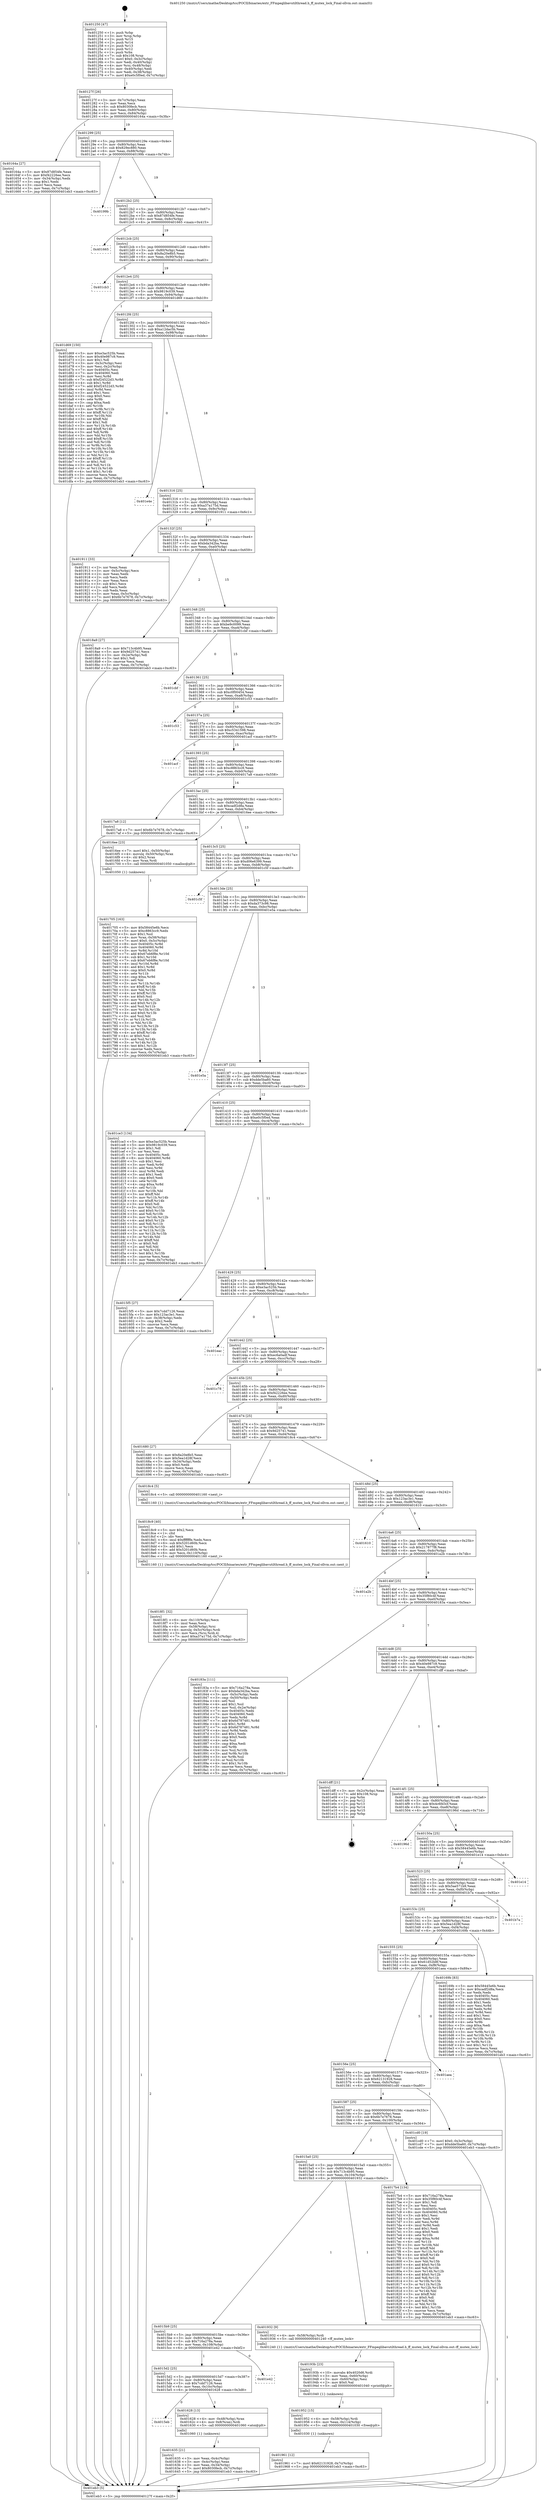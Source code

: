 digraph "0x401250" {
  label = "0x401250 (/mnt/c/Users/mathe/Desktop/tcc/POCII/binaries/extr_FFmpeglibavutilthread.h_ff_mutex_lock_Final-ollvm.out::main(0))"
  labelloc = "t"
  node[shape=record]

  Entry [label="",width=0.3,height=0.3,shape=circle,fillcolor=black,style=filled]
  "0x40127f" [label="{
     0x40127f [26]\l
     | [instrs]\l
     &nbsp;&nbsp;0x40127f \<+3\>: mov -0x7c(%rbp),%eax\l
     &nbsp;&nbsp;0x401282 \<+2\>: mov %eax,%ecx\l
     &nbsp;&nbsp;0x401284 \<+6\>: sub $0x8030fecb,%ecx\l
     &nbsp;&nbsp;0x40128a \<+3\>: mov %eax,-0x80(%rbp)\l
     &nbsp;&nbsp;0x40128d \<+6\>: mov %ecx,-0x84(%rbp)\l
     &nbsp;&nbsp;0x401293 \<+6\>: je 000000000040164a \<main+0x3fa\>\l
  }"]
  "0x40164a" [label="{
     0x40164a [27]\l
     | [instrs]\l
     &nbsp;&nbsp;0x40164a \<+5\>: mov $0x87d854fe,%eax\l
     &nbsp;&nbsp;0x40164f \<+5\>: mov $0xf42226ee,%ecx\l
     &nbsp;&nbsp;0x401654 \<+3\>: mov -0x34(%rbp),%edx\l
     &nbsp;&nbsp;0x401657 \<+3\>: cmp $0x1,%edx\l
     &nbsp;&nbsp;0x40165a \<+3\>: cmovl %ecx,%eax\l
     &nbsp;&nbsp;0x40165d \<+3\>: mov %eax,-0x7c(%rbp)\l
     &nbsp;&nbsp;0x401660 \<+5\>: jmp 0000000000401eb3 \<main+0xc63\>\l
  }"]
  "0x401299" [label="{
     0x401299 [25]\l
     | [instrs]\l
     &nbsp;&nbsp;0x401299 \<+5\>: jmp 000000000040129e \<main+0x4e\>\l
     &nbsp;&nbsp;0x40129e \<+3\>: mov -0x80(%rbp),%eax\l
     &nbsp;&nbsp;0x4012a1 \<+5\>: sub $0x829ec880,%eax\l
     &nbsp;&nbsp;0x4012a6 \<+6\>: mov %eax,-0x88(%rbp)\l
     &nbsp;&nbsp;0x4012ac \<+6\>: je 000000000040199b \<main+0x74b\>\l
  }"]
  Exit [label="",width=0.3,height=0.3,shape=circle,fillcolor=black,style=filled,peripheries=2]
  "0x40199b" [label="{
     0x40199b\l
  }", style=dashed]
  "0x4012b2" [label="{
     0x4012b2 [25]\l
     | [instrs]\l
     &nbsp;&nbsp;0x4012b2 \<+5\>: jmp 00000000004012b7 \<main+0x67\>\l
     &nbsp;&nbsp;0x4012b7 \<+3\>: mov -0x80(%rbp),%eax\l
     &nbsp;&nbsp;0x4012ba \<+5\>: sub $0x87d854fe,%eax\l
     &nbsp;&nbsp;0x4012bf \<+6\>: mov %eax,-0x8c(%rbp)\l
     &nbsp;&nbsp;0x4012c5 \<+6\>: je 0000000000401665 \<main+0x415\>\l
  }"]
  "0x401961" [label="{
     0x401961 [12]\l
     | [instrs]\l
     &nbsp;&nbsp;0x401961 \<+7\>: movl $0x62131928,-0x7c(%rbp)\l
     &nbsp;&nbsp;0x401968 \<+5\>: jmp 0000000000401eb3 \<main+0xc63\>\l
  }"]
  "0x401665" [label="{
     0x401665\l
  }", style=dashed]
  "0x4012cb" [label="{
     0x4012cb [25]\l
     | [instrs]\l
     &nbsp;&nbsp;0x4012cb \<+5\>: jmp 00000000004012d0 \<main+0x80\>\l
     &nbsp;&nbsp;0x4012d0 \<+3\>: mov -0x80(%rbp),%eax\l
     &nbsp;&nbsp;0x4012d3 \<+5\>: sub $0x8a20e8b5,%eax\l
     &nbsp;&nbsp;0x4012d8 \<+6\>: mov %eax,-0x90(%rbp)\l
     &nbsp;&nbsp;0x4012de \<+6\>: je 0000000000401cb3 \<main+0xa63\>\l
  }"]
  "0x401952" [label="{
     0x401952 [15]\l
     | [instrs]\l
     &nbsp;&nbsp;0x401952 \<+4\>: mov -0x58(%rbp),%rdi\l
     &nbsp;&nbsp;0x401956 \<+6\>: mov %eax,-0x114(%rbp)\l
     &nbsp;&nbsp;0x40195c \<+5\>: call 0000000000401030 \<free@plt\>\l
     | [calls]\l
     &nbsp;&nbsp;0x401030 \{1\} (unknown)\l
  }"]
  "0x401cb3" [label="{
     0x401cb3\l
  }", style=dashed]
  "0x4012e4" [label="{
     0x4012e4 [25]\l
     | [instrs]\l
     &nbsp;&nbsp;0x4012e4 \<+5\>: jmp 00000000004012e9 \<main+0x99\>\l
     &nbsp;&nbsp;0x4012e9 \<+3\>: mov -0x80(%rbp),%eax\l
     &nbsp;&nbsp;0x4012ec \<+5\>: sub $0x9819c039,%eax\l
     &nbsp;&nbsp;0x4012f1 \<+6\>: mov %eax,-0x94(%rbp)\l
     &nbsp;&nbsp;0x4012f7 \<+6\>: je 0000000000401d69 \<main+0xb19\>\l
  }"]
  "0x40193b" [label="{
     0x40193b [23]\l
     | [instrs]\l
     &nbsp;&nbsp;0x40193b \<+10\>: movabs $0x4020d6,%rdi\l
     &nbsp;&nbsp;0x401945 \<+3\>: mov %eax,-0x60(%rbp)\l
     &nbsp;&nbsp;0x401948 \<+3\>: mov -0x60(%rbp),%esi\l
     &nbsp;&nbsp;0x40194b \<+2\>: mov $0x0,%al\l
     &nbsp;&nbsp;0x40194d \<+5\>: call 0000000000401040 \<printf@plt\>\l
     | [calls]\l
     &nbsp;&nbsp;0x401040 \{1\} (unknown)\l
  }"]
  "0x401d69" [label="{
     0x401d69 [150]\l
     | [instrs]\l
     &nbsp;&nbsp;0x401d69 \<+5\>: mov $0xe3ac525b,%eax\l
     &nbsp;&nbsp;0x401d6e \<+5\>: mov $0x40e987c9,%ecx\l
     &nbsp;&nbsp;0x401d73 \<+2\>: mov $0x1,%dl\l
     &nbsp;&nbsp;0x401d75 \<+3\>: mov -0x3c(%rbp),%esi\l
     &nbsp;&nbsp;0x401d78 \<+3\>: mov %esi,-0x2c(%rbp)\l
     &nbsp;&nbsp;0x401d7b \<+7\>: mov 0x40405c,%esi\l
     &nbsp;&nbsp;0x401d82 \<+7\>: mov 0x404060,%edi\l
     &nbsp;&nbsp;0x401d89 \<+3\>: mov %esi,%r8d\l
     &nbsp;&nbsp;0x401d8c \<+7\>: sub $0xf24522d3,%r8d\l
     &nbsp;&nbsp;0x401d93 \<+4\>: sub $0x1,%r8d\l
     &nbsp;&nbsp;0x401d97 \<+7\>: add $0xf24522d3,%r8d\l
     &nbsp;&nbsp;0x401d9e \<+4\>: imul %r8d,%esi\l
     &nbsp;&nbsp;0x401da2 \<+3\>: and $0x1,%esi\l
     &nbsp;&nbsp;0x401da5 \<+3\>: cmp $0x0,%esi\l
     &nbsp;&nbsp;0x401da8 \<+4\>: sete %r9b\l
     &nbsp;&nbsp;0x401dac \<+3\>: cmp $0xa,%edi\l
     &nbsp;&nbsp;0x401daf \<+4\>: setl %r10b\l
     &nbsp;&nbsp;0x401db3 \<+3\>: mov %r9b,%r11b\l
     &nbsp;&nbsp;0x401db6 \<+4\>: xor $0xff,%r11b\l
     &nbsp;&nbsp;0x401dba \<+3\>: mov %r10b,%bl\l
     &nbsp;&nbsp;0x401dbd \<+3\>: xor $0xff,%bl\l
     &nbsp;&nbsp;0x401dc0 \<+3\>: xor $0x1,%dl\l
     &nbsp;&nbsp;0x401dc3 \<+3\>: mov %r11b,%r14b\l
     &nbsp;&nbsp;0x401dc6 \<+4\>: and $0xff,%r14b\l
     &nbsp;&nbsp;0x401dca \<+3\>: and %dl,%r9b\l
     &nbsp;&nbsp;0x401dcd \<+3\>: mov %bl,%r15b\l
     &nbsp;&nbsp;0x401dd0 \<+4\>: and $0xff,%r15b\l
     &nbsp;&nbsp;0x401dd4 \<+3\>: and %dl,%r10b\l
     &nbsp;&nbsp;0x401dd7 \<+3\>: or %r9b,%r14b\l
     &nbsp;&nbsp;0x401dda \<+3\>: or %r10b,%r15b\l
     &nbsp;&nbsp;0x401ddd \<+3\>: xor %r15b,%r14b\l
     &nbsp;&nbsp;0x401de0 \<+3\>: or %bl,%r11b\l
     &nbsp;&nbsp;0x401de3 \<+4\>: xor $0xff,%r11b\l
     &nbsp;&nbsp;0x401de7 \<+3\>: or $0x1,%dl\l
     &nbsp;&nbsp;0x401dea \<+3\>: and %dl,%r11b\l
     &nbsp;&nbsp;0x401ded \<+3\>: or %r11b,%r14b\l
     &nbsp;&nbsp;0x401df0 \<+4\>: test $0x1,%r14b\l
     &nbsp;&nbsp;0x401df4 \<+3\>: cmovne %ecx,%eax\l
     &nbsp;&nbsp;0x401df7 \<+3\>: mov %eax,-0x7c(%rbp)\l
     &nbsp;&nbsp;0x401dfa \<+5\>: jmp 0000000000401eb3 \<main+0xc63\>\l
  }"]
  "0x4012fd" [label="{
     0x4012fd [25]\l
     | [instrs]\l
     &nbsp;&nbsp;0x4012fd \<+5\>: jmp 0000000000401302 \<main+0xb2\>\l
     &nbsp;&nbsp;0x401302 \<+3\>: mov -0x80(%rbp),%eax\l
     &nbsp;&nbsp;0x401305 \<+5\>: sub $0xa12dac5b,%eax\l
     &nbsp;&nbsp;0x40130a \<+6\>: mov %eax,-0x98(%rbp)\l
     &nbsp;&nbsp;0x401310 \<+6\>: je 0000000000401e4e \<main+0xbfe\>\l
  }"]
  "0x4018f1" [label="{
     0x4018f1 [32]\l
     | [instrs]\l
     &nbsp;&nbsp;0x4018f1 \<+6\>: mov -0x110(%rbp),%ecx\l
     &nbsp;&nbsp;0x4018f7 \<+3\>: imul %eax,%ecx\l
     &nbsp;&nbsp;0x4018fa \<+4\>: mov -0x58(%rbp),%rsi\l
     &nbsp;&nbsp;0x4018fe \<+4\>: movslq -0x5c(%rbp),%rdi\l
     &nbsp;&nbsp;0x401902 \<+3\>: mov %ecx,(%rsi,%rdi,4)\l
     &nbsp;&nbsp;0x401905 \<+7\>: movl $0xa37a175d,-0x7c(%rbp)\l
     &nbsp;&nbsp;0x40190c \<+5\>: jmp 0000000000401eb3 \<main+0xc63\>\l
  }"]
  "0x401e4e" [label="{
     0x401e4e\l
  }", style=dashed]
  "0x401316" [label="{
     0x401316 [25]\l
     | [instrs]\l
     &nbsp;&nbsp;0x401316 \<+5\>: jmp 000000000040131b \<main+0xcb\>\l
     &nbsp;&nbsp;0x40131b \<+3\>: mov -0x80(%rbp),%eax\l
     &nbsp;&nbsp;0x40131e \<+5\>: sub $0xa37a175d,%eax\l
     &nbsp;&nbsp;0x401323 \<+6\>: mov %eax,-0x9c(%rbp)\l
     &nbsp;&nbsp;0x401329 \<+6\>: je 0000000000401911 \<main+0x6c1\>\l
  }"]
  "0x4018c9" [label="{
     0x4018c9 [40]\l
     | [instrs]\l
     &nbsp;&nbsp;0x4018c9 \<+5\>: mov $0x2,%ecx\l
     &nbsp;&nbsp;0x4018ce \<+1\>: cltd\l
     &nbsp;&nbsp;0x4018cf \<+2\>: idiv %ecx\l
     &nbsp;&nbsp;0x4018d1 \<+6\>: imul $0xfffffffe,%edx,%ecx\l
     &nbsp;&nbsp;0x4018d7 \<+6\>: sub $0x5201d60b,%ecx\l
     &nbsp;&nbsp;0x4018dd \<+3\>: add $0x1,%ecx\l
     &nbsp;&nbsp;0x4018e0 \<+6\>: add $0x5201d60b,%ecx\l
     &nbsp;&nbsp;0x4018e6 \<+6\>: mov %ecx,-0x110(%rbp)\l
     &nbsp;&nbsp;0x4018ec \<+5\>: call 0000000000401160 \<next_i\>\l
     | [calls]\l
     &nbsp;&nbsp;0x401160 \{1\} (/mnt/c/Users/mathe/Desktop/tcc/POCII/binaries/extr_FFmpeglibavutilthread.h_ff_mutex_lock_Final-ollvm.out::next_i)\l
  }"]
  "0x401911" [label="{
     0x401911 [33]\l
     | [instrs]\l
     &nbsp;&nbsp;0x401911 \<+2\>: xor %eax,%eax\l
     &nbsp;&nbsp;0x401913 \<+3\>: mov -0x5c(%rbp),%ecx\l
     &nbsp;&nbsp;0x401916 \<+2\>: mov %eax,%edx\l
     &nbsp;&nbsp;0x401918 \<+2\>: sub %ecx,%edx\l
     &nbsp;&nbsp;0x40191a \<+2\>: mov %eax,%ecx\l
     &nbsp;&nbsp;0x40191c \<+3\>: sub $0x1,%ecx\l
     &nbsp;&nbsp;0x40191f \<+2\>: add %ecx,%edx\l
     &nbsp;&nbsp;0x401921 \<+2\>: sub %edx,%eax\l
     &nbsp;&nbsp;0x401923 \<+3\>: mov %eax,-0x5c(%rbp)\l
     &nbsp;&nbsp;0x401926 \<+7\>: movl $0x6b7e7678,-0x7c(%rbp)\l
     &nbsp;&nbsp;0x40192d \<+5\>: jmp 0000000000401eb3 \<main+0xc63\>\l
  }"]
  "0x40132f" [label="{
     0x40132f [25]\l
     | [instrs]\l
     &nbsp;&nbsp;0x40132f \<+5\>: jmp 0000000000401334 \<main+0xe4\>\l
     &nbsp;&nbsp;0x401334 \<+3\>: mov -0x80(%rbp),%eax\l
     &nbsp;&nbsp;0x401337 \<+5\>: sub $0xbda342ba,%eax\l
     &nbsp;&nbsp;0x40133c \<+6\>: mov %eax,-0xa0(%rbp)\l
     &nbsp;&nbsp;0x401342 \<+6\>: je 00000000004018a9 \<main+0x659\>\l
  }"]
  "0x401705" [label="{
     0x401705 [163]\l
     | [instrs]\l
     &nbsp;&nbsp;0x401705 \<+5\>: mov $0x58445e6b,%ecx\l
     &nbsp;&nbsp;0x40170a \<+5\>: mov $0xc8863cc9,%edx\l
     &nbsp;&nbsp;0x40170f \<+3\>: mov $0x1,%sil\l
     &nbsp;&nbsp;0x401712 \<+4\>: mov %rax,-0x58(%rbp)\l
     &nbsp;&nbsp;0x401716 \<+7\>: movl $0x0,-0x5c(%rbp)\l
     &nbsp;&nbsp;0x40171d \<+8\>: mov 0x40405c,%r8d\l
     &nbsp;&nbsp;0x401725 \<+8\>: mov 0x404060,%r9d\l
     &nbsp;&nbsp;0x40172d \<+3\>: mov %r8d,%r10d\l
     &nbsp;&nbsp;0x401730 \<+7\>: add $0x67eb6f8e,%r10d\l
     &nbsp;&nbsp;0x401737 \<+4\>: sub $0x1,%r10d\l
     &nbsp;&nbsp;0x40173b \<+7\>: sub $0x67eb6f8e,%r10d\l
     &nbsp;&nbsp;0x401742 \<+4\>: imul %r10d,%r8d\l
     &nbsp;&nbsp;0x401746 \<+4\>: and $0x1,%r8d\l
     &nbsp;&nbsp;0x40174a \<+4\>: cmp $0x0,%r8d\l
     &nbsp;&nbsp;0x40174e \<+4\>: sete %r11b\l
     &nbsp;&nbsp;0x401752 \<+4\>: cmp $0xa,%r9d\l
     &nbsp;&nbsp;0x401756 \<+3\>: setl %bl\l
     &nbsp;&nbsp;0x401759 \<+3\>: mov %r11b,%r14b\l
     &nbsp;&nbsp;0x40175c \<+4\>: xor $0xff,%r14b\l
     &nbsp;&nbsp;0x401760 \<+3\>: mov %bl,%r15b\l
     &nbsp;&nbsp;0x401763 \<+4\>: xor $0xff,%r15b\l
     &nbsp;&nbsp;0x401767 \<+4\>: xor $0x0,%sil\l
     &nbsp;&nbsp;0x40176b \<+3\>: mov %r14b,%r12b\l
     &nbsp;&nbsp;0x40176e \<+4\>: and $0x0,%r12b\l
     &nbsp;&nbsp;0x401772 \<+3\>: and %sil,%r11b\l
     &nbsp;&nbsp;0x401775 \<+3\>: mov %r15b,%r13b\l
     &nbsp;&nbsp;0x401778 \<+4\>: and $0x0,%r13b\l
     &nbsp;&nbsp;0x40177c \<+3\>: and %sil,%bl\l
     &nbsp;&nbsp;0x40177f \<+3\>: or %r11b,%r12b\l
     &nbsp;&nbsp;0x401782 \<+3\>: or %bl,%r13b\l
     &nbsp;&nbsp;0x401785 \<+3\>: xor %r13b,%r12b\l
     &nbsp;&nbsp;0x401788 \<+3\>: or %r15b,%r14b\l
     &nbsp;&nbsp;0x40178b \<+4\>: xor $0xff,%r14b\l
     &nbsp;&nbsp;0x40178f \<+4\>: or $0x0,%sil\l
     &nbsp;&nbsp;0x401793 \<+3\>: and %sil,%r14b\l
     &nbsp;&nbsp;0x401796 \<+3\>: or %r14b,%r12b\l
     &nbsp;&nbsp;0x401799 \<+4\>: test $0x1,%r12b\l
     &nbsp;&nbsp;0x40179d \<+3\>: cmovne %edx,%ecx\l
     &nbsp;&nbsp;0x4017a0 \<+3\>: mov %ecx,-0x7c(%rbp)\l
     &nbsp;&nbsp;0x4017a3 \<+5\>: jmp 0000000000401eb3 \<main+0xc63\>\l
  }"]
  "0x4018a9" [label="{
     0x4018a9 [27]\l
     | [instrs]\l
     &nbsp;&nbsp;0x4018a9 \<+5\>: mov $0x713c4b95,%eax\l
     &nbsp;&nbsp;0x4018ae \<+5\>: mov $0x9d25741,%ecx\l
     &nbsp;&nbsp;0x4018b3 \<+3\>: mov -0x2e(%rbp),%dl\l
     &nbsp;&nbsp;0x4018b6 \<+3\>: test $0x1,%dl\l
     &nbsp;&nbsp;0x4018b9 \<+3\>: cmovne %ecx,%eax\l
     &nbsp;&nbsp;0x4018bc \<+3\>: mov %eax,-0x7c(%rbp)\l
     &nbsp;&nbsp;0x4018bf \<+5\>: jmp 0000000000401eb3 \<main+0xc63\>\l
  }"]
  "0x401348" [label="{
     0x401348 [25]\l
     | [instrs]\l
     &nbsp;&nbsp;0x401348 \<+5\>: jmp 000000000040134d \<main+0xfd\>\l
     &nbsp;&nbsp;0x40134d \<+3\>: mov -0x80(%rbp),%eax\l
     &nbsp;&nbsp;0x401350 \<+5\>: sub $0xbe9c0099,%eax\l
     &nbsp;&nbsp;0x401355 \<+6\>: mov %eax,-0xa4(%rbp)\l
     &nbsp;&nbsp;0x40135b \<+6\>: je 0000000000401cbf \<main+0xa6f\>\l
  }"]
  "0x401635" [label="{
     0x401635 [21]\l
     | [instrs]\l
     &nbsp;&nbsp;0x401635 \<+3\>: mov %eax,-0x4c(%rbp)\l
     &nbsp;&nbsp;0x401638 \<+3\>: mov -0x4c(%rbp),%eax\l
     &nbsp;&nbsp;0x40163b \<+3\>: mov %eax,-0x34(%rbp)\l
     &nbsp;&nbsp;0x40163e \<+7\>: movl $0x8030fecb,-0x7c(%rbp)\l
     &nbsp;&nbsp;0x401645 \<+5\>: jmp 0000000000401eb3 \<main+0xc63\>\l
  }"]
  "0x401cbf" [label="{
     0x401cbf\l
  }", style=dashed]
  "0x401361" [label="{
     0x401361 [25]\l
     | [instrs]\l
     &nbsp;&nbsp;0x401361 \<+5\>: jmp 0000000000401366 \<main+0x116\>\l
     &nbsp;&nbsp;0x401366 \<+3\>: mov -0x80(%rbp),%eax\l
     &nbsp;&nbsp;0x401369 \<+5\>: sub $0xc0f00454,%eax\l
     &nbsp;&nbsp;0x40136e \<+6\>: mov %eax,-0xa8(%rbp)\l
     &nbsp;&nbsp;0x401374 \<+6\>: je 0000000000401c53 \<main+0xa03\>\l
  }"]
  "0x4015eb" [label="{
     0x4015eb\l
  }", style=dashed]
  "0x401c53" [label="{
     0x401c53\l
  }", style=dashed]
  "0x40137a" [label="{
     0x40137a [25]\l
     | [instrs]\l
     &nbsp;&nbsp;0x40137a \<+5\>: jmp 000000000040137f \<main+0x12f\>\l
     &nbsp;&nbsp;0x40137f \<+3\>: mov -0x80(%rbp),%eax\l
     &nbsp;&nbsp;0x401382 \<+5\>: sub $0xc5341598,%eax\l
     &nbsp;&nbsp;0x401387 \<+6\>: mov %eax,-0xac(%rbp)\l
     &nbsp;&nbsp;0x40138d \<+6\>: je 0000000000401acf \<main+0x87f\>\l
  }"]
  "0x401628" [label="{
     0x401628 [13]\l
     | [instrs]\l
     &nbsp;&nbsp;0x401628 \<+4\>: mov -0x48(%rbp),%rax\l
     &nbsp;&nbsp;0x40162c \<+4\>: mov 0x8(%rax),%rdi\l
     &nbsp;&nbsp;0x401630 \<+5\>: call 0000000000401060 \<atoi@plt\>\l
     | [calls]\l
     &nbsp;&nbsp;0x401060 \{1\} (unknown)\l
  }"]
  "0x401acf" [label="{
     0x401acf\l
  }", style=dashed]
  "0x401393" [label="{
     0x401393 [25]\l
     | [instrs]\l
     &nbsp;&nbsp;0x401393 \<+5\>: jmp 0000000000401398 \<main+0x148\>\l
     &nbsp;&nbsp;0x401398 \<+3\>: mov -0x80(%rbp),%eax\l
     &nbsp;&nbsp;0x40139b \<+5\>: sub $0xc8863cc9,%eax\l
     &nbsp;&nbsp;0x4013a0 \<+6\>: mov %eax,-0xb0(%rbp)\l
     &nbsp;&nbsp;0x4013a6 \<+6\>: je 00000000004017a8 \<main+0x558\>\l
  }"]
  "0x4015d2" [label="{
     0x4015d2 [25]\l
     | [instrs]\l
     &nbsp;&nbsp;0x4015d2 \<+5\>: jmp 00000000004015d7 \<main+0x387\>\l
     &nbsp;&nbsp;0x4015d7 \<+3\>: mov -0x80(%rbp),%eax\l
     &nbsp;&nbsp;0x4015da \<+5\>: sub $0x7cdd7126,%eax\l
     &nbsp;&nbsp;0x4015df \<+6\>: mov %eax,-0x10c(%rbp)\l
     &nbsp;&nbsp;0x4015e5 \<+6\>: je 0000000000401628 \<main+0x3d8\>\l
  }"]
  "0x4017a8" [label="{
     0x4017a8 [12]\l
     | [instrs]\l
     &nbsp;&nbsp;0x4017a8 \<+7\>: movl $0x6b7e7678,-0x7c(%rbp)\l
     &nbsp;&nbsp;0x4017af \<+5\>: jmp 0000000000401eb3 \<main+0xc63\>\l
  }"]
  "0x4013ac" [label="{
     0x4013ac [25]\l
     | [instrs]\l
     &nbsp;&nbsp;0x4013ac \<+5\>: jmp 00000000004013b1 \<main+0x161\>\l
     &nbsp;&nbsp;0x4013b1 \<+3\>: mov -0x80(%rbp),%eax\l
     &nbsp;&nbsp;0x4013b4 \<+5\>: sub $0xcadf2d8a,%eax\l
     &nbsp;&nbsp;0x4013b9 \<+6\>: mov %eax,-0xb4(%rbp)\l
     &nbsp;&nbsp;0x4013bf \<+6\>: je 00000000004016ee \<main+0x49e\>\l
  }"]
  "0x401e42" [label="{
     0x401e42\l
  }", style=dashed]
  "0x4016ee" [label="{
     0x4016ee [23]\l
     | [instrs]\l
     &nbsp;&nbsp;0x4016ee \<+7\>: movl $0x1,-0x50(%rbp)\l
     &nbsp;&nbsp;0x4016f5 \<+4\>: movslq -0x50(%rbp),%rax\l
     &nbsp;&nbsp;0x4016f9 \<+4\>: shl $0x2,%rax\l
     &nbsp;&nbsp;0x4016fd \<+3\>: mov %rax,%rdi\l
     &nbsp;&nbsp;0x401700 \<+5\>: call 0000000000401050 \<malloc@plt\>\l
     | [calls]\l
     &nbsp;&nbsp;0x401050 \{1\} (unknown)\l
  }"]
  "0x4013c5" [label="{
     0x4013c5 [25]\l
     | [instrs]\l
     &nbsp;&nbsp;0x4013c5 \<+5\>: jmp 00000000004013ca \<main+0x17a\>\l
     &nbsp;&nbsp;0x4013ca \<+3\>: mov -0x80(%rbp),%eax\l
     &nbsp;&nbsp;0x4013cd \<+5\>: sub $0xd06e6399,%eax\l
     &nbsp;&nbsp;0x4013d2 \<+6\>: mov %eax,-0xb8(%rbp)\l
     &nbsp;&nbsp;0x4013d8 \<+6\>: je 0000000000401c5f \<main+0xa0f\>\l
  }"]
  "0x4015b9" [label="{
     0x4015b9 [25]\l
     | [instrs]\l
     &nbsp;&nbsp;0x4015b9 \<+5\>: jmp 00000000004015be \<main+0x36e\>\l
     &nbsp;&nbsp;0x4015be \<+3\>: mov -0x80(%rbp),%eax\l
     &nbsp;&nbsp;0x4015c1 \<+5\>: sub $0x716a278a,%eax\l
     &nbsp;&nbsp;0x4015c6 \<+6\>: mov %eax,-0x108(%rbp)\l
     &nbsp;&nbsp;0x4015cc \<+6\>: je 0000000000401e42 \<main+0xbf2\>\l
  }"]
  "0x401c5f" [label="{
     0x401c5f\l
  }", style=dashed]
  "0x4013de" [label="{
     0x4013de [25]\l
     | [instrs]\l
     &nbsp;&nbsp;0x4013de \<+5\>: jmp 00000000004013e3 \<main+0x193\>\l
     &nbsp;&nbsp;0x4013e3 \<+3\>: mov -0x80(%rbp),%eax\l
     &nbsp;&nbsp;0x4013e6 \<+5\>: sub $0xda373c98,%eax\l
     &nbsp;&nbsp;0x4013eb \<+6\>: mov %eax,-0xbc(%rbp)\l
     &nbsp;&nbsp;0x4013f1 \<+6\>: je 0000000000401e5a \<main+0xc0a\>\l
  }"]
  "0x401932" [label="{
     0x401932 [9]\l
     | [instrs]\l
     &nbsp;&nbsp;0x401932 \<+4\>: mov -0x58(%rbp),%rdi\l
     &nbsp;&nbsp;0x401936 \<+5\>: call 0000000000401240 \<ff_mutex_lock\>\l
     | [calls]\l
     &nbsp;&nbsp;0x401240 \{1\} (/mnt/c/Users/mathe/Desktop/tcc/POCII/binaries/extr_FFmpeglibavutilthread.h_ff_mutex_lock_Final-ollvm.out::ff_mutex_lock)\l
  }"]
  "0x401e5a" [label="{
     0x401e5a\l
  }", style=dashed]
  "0x4013f7" [label="{
     0x4013f7 [25]\l
     | [instrs]\l
     &nbsp;&nbsp;0x4013f7 \<+5\>: jmp 00000000004013fc \<main+0x1ac\>\l
     &nbsp;&nbsp;0x4013fc \<+3\>: mov -0x80(%rbp),%eax\l
     &nbsp;&nbsp;0x4013ff \<+5\>: sub $0xdde5ba60,%eax\l
     &nbsp;&nbsp;0x401404 \<+6\>: mov %eax,-0xc0(%rbp)\l
     &nbsp;&nbsp;0x40140a \<+6\>: je 0000000000401ce3 \<main+0xa93\>\l
  }"]
  "0x4015a0" [label="{
     0x4015a0 [25]\l
     | [instrs]\l
     &nbsp;&nbsp;0x4015a0 \<+5\>: jmp 00000000004015a5 \<main+0x355\>\l
     &nbsp;&nbsp;0x4015a5 \<+3\>: mov -0x80(%rbp),%eax\l
     &nbsp;&nbsp;0x4015a8 \<+5\>: sub $0x713c4b95,%eax\l
     &nbsp;&nbsp;0x4015ad \<+6\>: mov %eax,-0x104(%rbp)\l
     &nbsp;&nbsp;0x4015b3 \<+6\>: je 0000000000401932 \<main+0x6e2\>\l
  }"]
  "0x401ce3" [label="{
     0x401ce3 [134]\l
     | [instrs]\l
     &nbsp;&nbsp;0x401ce3 \<+5\>: mov $0xe3ac525b,%eax\l
     &nbsp;&nbsp;0x401ce8 \<+5\>: mov $0x9819c039,%ecx\l
     &nbsp;&nbsp;0x401ced \<+2\>: mov $0x1,%dl\l
     &nbsp;&nbsp;0x401cef \<+2\>: xor %esi,%esi\l
     &nbsp;&nbsp;0x401cf1 \<+7\>: mov 0x40405c,%edi\l
     &nbsp;&nbsp;0x401cf8 \<+8\>: mov 0x404060,%r8d\l
     &nbsp;&nbsp;0x401d00 \<+3\>: sub $0x1,%esi\l
     &nbsp;&nbsp;0x401d03 \<+3\>: mov %edi,%r9d\l
     &nbsp;&nbsp;0x401d06 \<+3\>: add %esi,%r9d\l
     &nbsp;&nbsp;0x401d09 \<+4\>: imul %r9d,%edi\l
     &nbsp;&nbsp;0x401d0d \<+3\>: and $0x1,%edi\l
     &nbsp;&nbsp;0x401d10 \<+3\>: cmp $0x0,%edi\l
     &nbsp;&nbsp;0x401d13 \<+4\>: sete %r10b\l
     &nbsp;&nbsp;0x401d17 \<+4\>: cmp $0xa,%r8d\l
     &nbsp;&nbsp;0x401d1b \<+4\>: setl %r11b\l
     &nbsp;&nbsp;0x401d1f \<+3\>: mov %r10b,%bl\l
     &nbsp;&nbsp;0x401d22 \<+3\>: xor $0xff,%bl\l
     &nbsp;&nbsp;0x401d25 \<+3\>: mov %r11b,%r14b\l
     &nbsp;&nbsp;0x401d28 \<+4\>: xor $0xff,%r14b\l
     &nbsp;&nbsp;0x401d2c \<+3\>: xor $0x0,%dl\l
     &nbsp;&nbsp;0x401d2f \<+3\>: mov %bl,%r15b\l
     &nbsp;&nbsp;0x401d32 \<+4\>: and $0x0,%r15b\l
     &nbsp;&nbsp;0x401d36 \<+3\>: and %dl,%r10b\l
     &nbsp;&nbsp;0x401d39 \<+3\>: mov %r14b,%r12b\l
     &nbsp;&nbsp;0x401d3c \<+4\>: and $0x0,%r12b\l
     &nbsp;&nbsp;0x401d40 \<+3\>: and %dl,%r11b\l
     &nbsp;&nbsp;0x401d43 \<+3\>: or %r10b,%r15b\l
     &nbsp;&nbsp;0x401d46 \<+3\>: or %r11b,%r12b\l
     &nbsp;&nbsp;0x401d49 \<+3\>: xor %r12b,%r15b\l
     &nbsp;&nbsp;0x401d4c \<+3\>: or %r14b,%bl\l
     &nbsp;&nbsp;0x401d4f \<+3\>: xor $0xff,%bl\l
     &nbsp;&nbsp;0x401d52 \<+3\>: or $0x0,%dl\l
     &nbsp;&nbsp;0x401d55 \<+2\>: and %dl,%bl\l
     &nbsp;&nbsp;0x401d57 \<+3\>: or %bl,%r15b\l
     &nbsp;&nbsp;0x401d5a \<+4\>: test $0x1,%r15b\l
     &nbsp;&nbsp;0x401d5e \<+3\>: cmovne %ecx,%eax\l
     &nbsp;&nbsp;0x401d61 \<+3\>: mov %eax,-0x7c(%rbp)\l
     &nbsp;&nbsp;0x401d64 \<+5\>: jmp 0000000000401eb3 \<main+0xc63\>\l
  }"]
  "0x401410" [label="{
     0x401410 [25]\l
     | [instrs]\l
     &nbsp;&nbsp;0x401410 \<+5\>: jmp 0000000000401415 \<main+0x1c5\>\l
     &nbsp;&nbsp;0x401415 \<+3\>: mov -0x80(%rbp),%eax\l
     &nbsp;&nbsp;0x401418 \<+5\>: sub $0xe0c5f0ed,%eax\l
     &nbsp;&nbsp;0x40141d \<+6\>: mov %eax,-0xc4(%rbp)\l
     &nbsp;&nbsp;0x401423 \<+6\>: je 00000000004015f5 \<main+0x3a5\>\l
  }"]
  "0x4017b4" [label="{
     0x4017b4 [134]\l
     | [instrs]\l
     &nbsp;&nbsp;0x4017b4 \<+5\>: mov $0x716a278a,%eax\l
     &nbsp;&nbsp;0x4017b9 \<+5\>: mov $0x35f80c4f,%ecx\l
     &nbsp;&nbsp;0x4017be \<+2\>: mov $0x1,%dl\l
     &nbsp;&nbsp;0x4017c0 \<+2\>: xor %esi,%esi\l
     &nbsp;&nbsp;0x4017c2 \<+7\>: mov 0x40405c,%edi\l
     &nbsp;&nbsp;0x4017c9 \<+8\>: mov 0x404060,%r8d\l
     &nbsp;&nbsp;0x4017d1 \<+3\>: sub $0x1,%esi\l
     &nbsp;&nbsp;0x4017d4 \<+3\>: mov %edi,%r9d\l
     &nbsp;&nbsp;0x4017d7 \<+3\>: add %esi,%r9d\l
     &nbsp;&nbsp;0x4017da \<+4\>: imul %r9d,%edi\l
     &nbsp;&nbsp;0x4017de \<+3\>: and $0x1,%edi\l
     &nbsp;&nbsp;0x4017e1 \<+3\>: cmp $0x0,%edi\l
     &nbsp;&nbsp;0x4017e4 \<+4\>: sete %r10b\l
     &nbsp;&nbsp;0x4017e8 \<+4\>: cmp $0xa,%r8d\l
     &nbsp;&nbsp;0x4017ec \<+4\>: setl %r11b\l
     &nbsp;&nbsp;0x4017f0 \<+3\>: mov %r10b,%bl\l
     &nbsp;&nbsp;0x4017f3 \<+3\>: xor $0xff,%bl\l
     &nbsp;&nbsp;0x4017f6 \<+3\>: mov %r11b,%r14b\l
     &nbsp;&nbsp;0x4017f9 \<+4\>: xor $0xff,%r14b\l
     &nbsp;&nbsp;0x4017fd \<+3\>: xor $0x0,%dl\l
     &nbsp;&nbsp;0x401800 \<+3\>: mov %bl,%r15b\l
     &nbsp;&nbsp;0x401803 \<+4\>: and $0x0,%r15b\l
     &nbsp;&nbsp;0x401807 \<+3\>: and %dl,%r10b\l
     &nbsp;&nbsp;0x40180a \<+3\>: mov %r14b,%r12b\l
     &nbsp;&nbsp;0x40180d \<+4\>: and $0x0,%r12b\l
     &nbsp;&nbsp;0x401811 \<+3\>: and %dl,%r11b\l
     &nbsp;&nbsp;0x401814 \<+3\>: or %r10b,%r15b\l
     &nbsp;&nbsp;0x401817 \<+3\>: or %r11b,%r12b\l
     &nbsp;&nbsp;0x40181a \<+3\>: xor %r12b,%r15b\l
     &nbsp;&nbsp;0x40181d \<+3\>: or %r14b,%bl\l
     &nbsp;&nbsp;0x401820 \<+3\>: xor $0xff,%bl\l
     &nbsp;&nbsp;0x401823 \<+3\>: or $0x0,%dl\l
     &nbsp;&nbsp;0x401826 \<+2\>: and %dl,%bl\l
     &nbsp;&nbsp;0x401828 \<+3\>: or %bl,%r15b\l
     &nbsp;&nbsp;0x40182b \<+4\>: test $0x1,%r15b\l
     &nbsp;&nbsp;0x40182f \<+3\>: cmovne %ecx,%eax\l
     &nbsp;&nbsp;0x401832 \<+3\>: mov %eax,-0x7c(%rbp)\l
     &nbsp;&nbsp;0x401835 \<+5\>: jmp 0000000000401eb3 \<main+0xc63\>\l
  }"]
  "0x4015f5" [label="{
     0x4015f5 [27]\l
     | [instrs]\l
     &nbsp;&nbsp;0x4015f5 \<+5\>: mov $0x7cdd7126,%eax\l
     &nbsp;&nbsp;0x4015fa \<+5\>: mov $0x123ac3e1,%ecx\l
     &nbsp;&nbsp;0x4015ff \<+3\>: mov -0x38(%rbp),%edx\l
     &nbsp;&nbsp;0x401602 \<+3\>: cmp $0x2,%edx\l
     &nbsp;&nbsp;0x401605 \<+3\>: cmovne %ecx,%eax\l
     &nbsp;&nbsp;0x401608 \<+3\>: mov %eax,-0x7c(%rbp)\l
     &nbsp;&nbsp;0x40160b \<+5\>: jmp 0000000000401eb3 \<main+0xc63\>\l
  }"]
  "0x401429" [label="{
     0x401429 [25]\l
     | [instrs]\l
     &nbsp;&nbsp;0x401429 \<+5\>: jmp 000000000040142e \<main+0x1de\>\l
     &nbsp;&nbsp;0x40142e \<+3\>: mov -0x80(%rbp),%eax\l
     &nbsp;&nbsp;0x401431 \<+5\>: sub $0xe3ac525b,%eax\l
     &nbsp;&nbsp;0x401436 \<+6\>: mov %eax,-0xc8(%rbp)\l
     &nbsp;&nbsp;0x40143c \<+6\>: je 0000000000401eac \<main+0xc5c\>\l
  }"]
  "0x401eb3" [label="{
     0x401eb3 [5]\l
     | [instrs]\l
     &nbsp;&nbsp;0x401eb3 \<+5\>: jmp 000000000040127f \<main+0x2f\>\l
  }"]
  "0x401250" [label="{
     0x401250 [47]\l
     | [instrs]\l
     &nbsp;&nbsp;0x401250 \<+1\>: push %rbp\l
     &nbsp;&nbsp;0x401251 \<+3\>: mov %rsp,%rbp\l
     &nbsp;&nbsp;0x401254 \<+2\>: push %r15\l
     &nbsp;&nbsp;0x401256 \<+2\>: push %r14\l
     &nbsp;&nbsp;0x401258 \<+2\>: push %r13\l
     &nbsp;&nbsp;0x40125a \<+2\>: push %r12\l
     &nbsp;&nbsp;0x40125c \<+1\>: push %rbx\l
     &nbsp;&nbsp;0x40125d \<+7\>: sub $0x108,%rsp\l
     &nbsp;&nbsp;0x401264 \<+7\>: movl $0x0,-0x3c(%rbp)\l
     &nbsp;&nbsp;0x40126b \<+3\>: mov %edi,-0x40(%rbp)\l
     &nbsp;&nbsp;0x40126e \<+4\>: mov %rsi,-0x48(%rbp)\l
     &nbsp;&nbsp;0x401272 \<+3\>: mov -0x40(%rbp),%edi\l
     &nbsp;&nbsp;0x401275 \<+3\>: mov %edi,-0x38(%rbp)\l
     &nbsp;&nbsp;0x401278 \<+7\>: movl $0xe0c5f0ed,-0x7c(%rbp)\l
  }"]
  "0x401587" [label="{
     0x401587 [25]\l
     | [instrs]\l
     &nbsp;&nbsp;0x401587 \<+5\>: jmp 000000000040158c \<main+0x33c\>\l
     &nbsp;&nbsp;0x40158c \<+3\>: mov -0x80(%rbp),%eax\l
     &nbsp;&nbsp;0x40158f \<+5\>: sub $0x6b7e7678,%eax\l
     &nbsp;&nbsp;0x401594 \<+6\>: mov %eax,-0x100(%rbp)\l
     &nbsp;&nbsp;0x40159a \<+6\>: je 00000000004017b4 \<main+0x564\>\l
  }"]
  "0x401eac" [label="{
     0x401eac\l
  }", style=dashed]
  "0x401442" [label="{
     0x401442 [25]\l
     | [instrs]\l
     &nbsp;&nbsp;0x401442 \<+5\>: jmp 0000000000401447 \<main+0x1f7\>\l
     &nbsp;&nbsp;0x401447 \<+3\>: mov -0x80(%rbp),%eax\l
     &nbsp;&nbsp;0x40144a \<+5\>: sub $0xec6a0adf,%eax\l
     &nbsp;&nbsp;0x40144f \<+6\>: mov %eax,-0xcc(%rbp)\l
     &nbsp;&nbsp;0x401455 \<+6\>: je 0000000000401c78 \<main+0xa28\>\l
  }"]
  "0x401cd0" [label="{
     0x401cd0 [19]\l
     | [instrs]\l
     &nbsp;&nbsp;0x401cd0 \<+7\>: movl $0x0,-0x3c(%rbp)\l
     &nbsp;&nbsp;0x401cd7 \<+7\>: movl $0xdde5ba60,-0x7c(%rbp)\l
     &nbsp;&nbsp;0x401cde \<+5\>: jmp 0000000000401eb3 \<main+0xc63\>\l
  }"]
  "0x401c78" [label="{
     0x401c78\l
  }", style=dashed]
  "0x40145b" [label="{
     0x40145b [25]\l
     | [instrs]\l
     &nbsp;&nbsp;0x40145b \<+5\>: jmp 0000000000401460 \<main+0x210\>\l
     &nbsp;&nbsp;0x401460 \<+3\>: mov -0x80(%rbp),%eax\l
     &nbsp;&nbsp;0x401463 \<+5\>: sub $0xf42226ee,%eax\l
     &nbsp;&nbsp;0x401468 \<+6\>: mov %eax,-0xd0(%rbp)\l
     &nbsp;&nbsp;0x40146e \<+6\>: je 0000000000401680 \<main+0x430\>\l
  }"]
  "0x40156e" [label="{
     0x40156e [25]\l
     | [instrs]\l
     &nbsp;&nbsp;0x40156e \<+5\>: jmp 0000000000401573 \<main+0x323\>\l
     &nbsp;&nbsp;0x401573 \<+3\>: mov -0x80(%rbp),%eax\l
     &nbsp;&nbsp;0x401576 \<+5\>: sub $0x62131928,%eax\l
     &nbsp;&nbsp;0x40157b \<+6\>: mov %eax,-0xfc(%rbp)\l
     &nbsp;&nbsp;0x401581 \<+6\>: je 0000000000401cd0 \<main+0xa80\>\l
  }"]
  "0x401680" [label="{
     0x401680 [27]\l
     | [instrs]\l
     &nbsp;&nbsp;0x401680 \<+5\>: mov $0x8a20e8b5,%eax\l
     &nbsp;&nbsp;0x401685 \<+5\>: mov $0x5ea1d28f,%ecx\l
     &nbsp;&nbsp;0x40168a \<+3\>: mov -0x34(%rbp),%edx\l
     &nbsp;&nbsp;0x40168d \<+3\>: cmp $0x0,%edx\l
     &nbsp;&nbsp;0x401690 \<+3\>: cmove %ecx,%eax\l
     &nbsp;&nbsp;0x401693 \<+3\>: mov %eax,-0x7c(%rbp)\l
     &nbsp;&nbsp;0x401696 \<+5\>: jmp 0000000000401eb3 \<main+0xc63\>\l
  }"]
  "0x401474" [label="{
     0x401474 [25]\l
     | [instrs]\l
     &nbsp;&nbsp;0x401474 \<+5\>: jmp 0000000000401479 \<main+0x229\>\l
     &nbsp;&nbsp;0x401479 \<+3\>: mov -0x80(%rbp),%eax\l
     &nbsp;&nbsp;0x40147c \<+5\>: sub $0x9d25741,%eax\l
     &nbsp;&nbsp;0x401481 \<+6\>: mov %eax,-0xd4(%rbp)\l
     &nbsp;&nbsp;0x401487 \<+6\>: je 00000000004018c4 \<main+0x674\>\l
  }"]
  "0x401aea" [label="{
     0x401aea\l
  }", style=dashed]
  "0x4018c4" [label="{
     0x4018c4 [5]\l
     | [instrs]\l
     &nbsp;&nbsp;0x4018c4 \<+5\>: call 0000000000401160 \<next_i\>\l
     | [calls]\l
     &nbsp;&nbsp;0x401160 \{1\} (/mnt/c/Users/mathe/Desktop/tcc/POCII/binaries/extr_FFmpeglibavutilthread.h_ff_mutex_lock_Final-ollvm.out::next_i)\l
  }"]
  "0x40148d" [label="{
     0x40148d [25]\l
     | [instrs]\l
     &nbsp;&nbsp;0x40148d \<+5\>: jmp 0000000000401492 \<main+0x242\>\l
     &nbsp;&nbsp;0x401492 \<+3\>: mov -0x80(%rbp),%eax\l
     &nbsp;&nbsp;0x401495 \<+5\>: sub $0x123ac3e1,%eax\l
     &nbsp;&nbsp;0x40149a \<+6\>: mov %eax,-0xd8(%rbp)\l
     &nbsp;&nbsp;0x4014a0 \<+6\>: je 0000000000401610 \<main+0x3c0\>\l
  }"]
  "0x401555" [label="{
     0x401555 [25]\l
     | [instrs]\l
     &nbsp;&nbsp;0x401555 \<+5\>: jmp 000000000040155a \<main+0x30a\>\l
     &nbsp;&nbsp;0x40155a \<+3\>: mov -0x80(%rbp),%eax\l
     &nbsp;&nbsp;0x40155d \<+5\>: sub $0x61d52b8f,%eax\l
     &nbsp;&nbsp;0x401562 \<+6\>: mov %eax,-0xf8(%rbp)\l
     &nbsp;&nbsp;0x401568 \<+6\>: je 0000000000401aea \<main+0x89a\>\l
  }"]
  "0x401610" [label="{
     0x401610\l
  }", style=dashed]
  "0x4014a6" [label="{
     0x4014a6 [25]\l
     | [instrs]\l
     &nbsp;&nbsp;0x4014a6 \<+5\>: jmp 00000000004014ab \<main+0x25b\>\l
     &nbsp;&nbsp;0x4014ab \<+3\>: mov -0x80(%rbp),%eax\l
     &nbsp;&nbsp;0x4014ae \<+5\>: sub $0x217877f8,%eax\l
     &nbsp;&nbsp;0x4014b3 \<+6\>: mov %eax,-0xdc(%rbp)\l
     &nbsp;&nbsp;0x4014b9 \<+6\>: je 0000000000401a2b \<main+0x7db\>\l
  }"]
  "0x40169b" [label="{
     0x40169b [83]\l
     | [instrs]\l
     &nbsp;&nbsp;0x40169b \<+5\>: mov $0x58445e6b,%eax\l
     &nbsp;&nbsp;0x4016a0 \<+5\>: mov $0xcadf2d8a,%ecx\l
     &nbsp;&nbsp;0x4016a5 \<+2\>: xor %edx,%edx\l
     &nbsp;&nbsp;0x4016a7 \<+7\>: mov 0x40405c,%esi\l
     &nbsp;&nbsp;0x4016ae \<+7\>: mov 0x404060,%edi\l
     &nbsp;&nbsp;0x4016b5 \<+3\>: sub $0x1,%edx\l
     &nbsp;&nbsp;0x4016b8 \<+3\>: mov %esi,%r8d\l
     &nbsp;&nbsp;0x4016bb \<+3\>: add %edx,%r8d\l
     &nbsp;&nbsp;0x4016be \<+4\>: imul %r8d,%esi\l
     &nbsp;&nbsp;0x4016c2 \<+3\>: and $0x1,%esi\l
     &nbsp;&nbsp;0x4016c5 \<+3\>: cmp $0x0,%esi\l
     &nbsp;&nbsp;0x4016c8 \<+4\>: sete %r9b\l
     &nbsp;&nbsp;0x4016cc \<+3\>: cmp $0xa,%edi\l
     &nbsp;&nbsp;0x4016cf \<+4\>: setl %r10b\l
     &nbsp;&nbsp;0x4016d3 \<+3\>: mov %r9b,%r11b\l
     &nbsp;&nbsp;0x4016d6 \<+3\>: and %r10b,%r11b\l
     &nbsp;&nbsp;0x4016d9 \<+3\>: xor %r10b,%r9b\l
     &nbsp;&nbsp;0x4016dc \<+3\>: or %r9b,%r11b\l
     &nbsp;&nbsp;0x4016df \<+4\>: test $0x1,%r11b\l
     &nbsp;&nbsp;0x4016e3 \<+3\>: cmovne %ecx,%eax\l
     &nbsp;&nbsp;0x4016e6 \<+3\>: mov %eax,-0x7c(%rbp)\l
     &nbsp;&nbsp;0x4016e9 \<+5\>: jmp 0000000000401eb3 \<main+0xc63\>\l
  }"]
  "0x401a2b" [label="{
     0x401a2b\l
  }", style=dashed]
  "0x4014bf" [label="{
     0x4014bf [25]\l
     | [instrs]\l
     &nbsp;&nbsp;0x4014bf \<+5\>: jmp 00000000004014c4 \<main+0x274\>\l
     &nbsp;&nbsp;0x4014c4 \<+3\>: mov -0x80(%rbp),%eax\l
     &nbsp;&nbsp;0x4014c7 \<+5\>: sub $0x35f80c4f,%eax\l
     &nbsp;&nbsp;0x4014cc \<+6\>: mov %eax,-0xe0(%rbp)\l
     &nbsp;&nbsp;0x4014d2 \<+6\>: je 000000000040183a \<main+0x5ea\>\l
  }"]
  "0x40153c" [label="{
     0x40153c [25]\l
     | [instrs]\l
     &nbsp;&nbsp;0x40153c \<+5\>: jmp 0000000000401541 \<main+0x2f1\>\l
     &nbsp;&nbsp;0x401541 \<+3\>: mov -0x80(%rbp),%eax\l
     &nbsp;&nbsp;0x401544 \<+5\>: sub $0x5ea1d28f,%eax\l
     &nbsp;&nbsp;0x401549 \<+6\>: mov %eax,-0xf4(%rbp)\l
     &nbsp;&nbsp;0x40154f \<+6\>: je 000000000040169b \<main+0x44b\>\l
  }"]
  "0x40183a" [label="{
     0x40183a [111]\l
     | [instrs]\l
     &nbsp;&nbsp;0x40183a \<+5\>: mov $0x716a278a,%eax\l
     &nbsp;&nbsp;0x40183f \<+5\>: mov $0xbda342ba,%ecx\l
     &nbsp;&nbsp;0x401844 \<+3\>: mov -0x5c(%rbp),%edx\l
     &nbsp;&nbsp;0x401847 \<+3\>: cmp -0x50(%rbp),%edx\l
     &nbsp;&nbsp;0x40184a \<+4\>: setl %sil\l
     &nbsp;&nbsp;0x40184e \<+4\>: and $0x1,%sil\l
     &nbsp;&nbsp;0x401852 \<+4\>: mov %sil,-0x2e(%rbp)\l
     &nbsp;&nbsp;0x401856 \<+7\>: mov 0x40405c,%edx\l
     &nbsp;&nbsp;0x40185d \<+7\>: mov 0x404060,%edi\l
     &nbsp;&nbsp;0x401864 \<+3\>: mov %edx,%r8d\l
     &nbsp;&nbsp;0x401867 \<+7\>: add $0x6d787481,%r8d\l
     &nbsp;&nbsp;0x40186e \<+4\>: sub $0x1,%r8d\l
     &nbsp;&nbsp;0x401872 \<+7\>: sub $0x6d787481,%r8d\l
     &nbsp;&nbsp;0x401879 \<+4\>: imul %r8d,%edx\l
     &nbsp;&nbsp;0x40187d \<+3\>: and $0x1,%edx\l
     &nbsp;&nbsp;0x401880 \<+3\>: cmp $0x0,%edx\l
     &nbsp;&nbsp;0x401883 \<+4\>: sete %sil\l
     &nbsp;&nbsp;0x401887 \<+3\>: cmp $0xa,%edi\l
     &nbsp;&nbsp;0x40188a \<+4\>: setl %r9b\l
     &nbsp;&nbsp;0x40188e \<+3\>: mov %sil,%r10b\l
     &nbsp;&nbsp;0x401891 \<+3\>: and %r9b,%r10b\l
     &nbsp;&nbsp;0x401894 \<+3\>: xor %r9b,%sil\l
     &nbsp;&nbsp;0x401897 \<+3\>: or %sil,%r10b\l
     &nbsp;&nbsp;0x40189a \<+4\>: test $0x1,%r10b\l
     &nbsp;&nbsp;0x40189e \<+3\>: cmovne %ecx,%eax\l
     &nbsp;&nbsp;0x4018a1 \<+3\>: mov %eax,-0x7c(%rbp)\l
     &nbsp;&nbsp;0x4018a4 \<+5\>: jmp 0000000000401eb3 \<main+0xc63\>\l
  }"]
  "0x4014d8" [label="{
     0x4014d8 [25]\l
     | [instrs]\l
     &nbsp;&nbsp;0x4014d8 \<+5\>: jmp 00000000004014dd \<main+0x28d\>\l
     &nbsp;&nbsp;0x4014dd \<+3\>: mov -0x80(%rbp),%eax\l
     &nbsp;&nbsp;0x4014e0 \<+5\>: sub $0x40e987c9,%eax\l
     &nbsp;&nbsp;0x4014e5 \<+6\>: mov %eax,-0xe4(%rbp)\l
     &nbsp;&nbsp;0x4014eb \<+6\>: je 0000000000401dff \<main+0xbaf\>\l
  }"]
  "0x401b7a" [label="{
     0x401b7a\l
  }", style=dashed]
  "0x401dff" [label="{
     0x401dff [21]\l
     | [instrs]\l
     &nbsp;&nbsp;0x401dff \<+3\>: mov -0x2c(%rbp),%eax\l
     &nbsp;&nbsp;0x401e02 \<+7\>: add $0x108,%rsp\l
     &nbsp;&nbsp;0x401e09 \<+1\>: pop %rbx\l
     &nbsp;&nbsp;0x401e0a \<+2\>: pop %r12\l
     &nbsp;&nbsp;0x401e0c \<+2\>: pop %r13\l
     &nbsp;&nbsp;0x401e0e \<+2\>: pop %r14\l
     &nbsp;&nbsp;0x401e10 \<+2\>: pop %r15\l
     &nbsp;&nbsp;0x401e12 \<+1\>: pop %rbp\l
     &nbsp;&nbsp;0x401e13 \<+1\>: ret\l
  }"]
  "0x4014f1" [label="{
     0x4014f1 [25]\l
     | [instrs]\l
     &nbsp;&nbsp;0x4014f1 \<+5\>: jmp 00000000004014f6 \<main+0x2a6\>\l
     &nbsp;&nbsp;0x4014f6 \<+3\>: mov -0x80(%rbp),%eax\l
     &nbsp;&nbsp;0x4014f9 \<+5\>: sub $0x4c6fd3cf,%eax\l
     &nbsp;&nbsp;0x4014fe \<+6\>: mov %eax,-0xe8(%rbp)\l
     &nbsp;&nbsp;0x401504 \<+6\>: je 000000000040196d \<main+0x71d\>\l
  }"]
  "0x401523" [label="{
     0x401523 [25]\l
     | [instrs]\l
     &nbsp;&nbsp;0x401523 \<+5\>: jmp 0000000000401528 \<main+0x2d8\>\l
     &nbsp;&nbsp;0x401528 \<+3\>: mov -0x80(%rbp),%eax\l
     &nbsp;&nbsp;0x40152b \<+5\>: sub $0x5ae571b9,%eax\l
     &nbsp;&nbsp;0x401530 \<+6\>: mov %eax,-0xf0(%rbp)\l
     &nbsp;&nbsp;0x401536 \<+6\>: je 0000000000401b7a \<main+0x92a\>\l
  }"]
  "0x40196d" [label="{
     0x40196d\l
  }", style=dashed]
  "0x40150a" [label="{
     0x40150a [25]\l
     | [instrs]\l
     &nbsp;&nbsp;0x40150a \<+5\>: jmp 000000000040150f \<main+0x2bf\>\l
     &nbsp;&nbsp;0x40150f \<+3\>: mov -0x80(%rbp),%eax\l
     &nbsp;&nbsp;0x401512 \<+5\>: sub $0x58445e6b,%eax\l
     &nbsp;&nbsp;0x401517 \<+6\>: mov %eax,-0xec(%rbp)\l
     &nbsp;&nbsp;0x40151d \<+6\>: je 0000000000401e14 \<main+0xbc4\>\l
  }"]
  "0x401e14" [label="{
     0x401e14\l
  }", style=dashed]
  Entry -> "0x401250" [label=" 1"]
  "0x40127f" -> "0x40164a" [label=" 1"]
  "0x40127f" -> "0x401299" [label=" 19"]
  "0x401dff" -> Exit [label=" 1"]
  "0x401299" -> "0x40199b" [label=" 0"]
  "0x401299" -> "0x4012b2" [label=" 19"]
  "0x401d69" -> "0x401eb3" [label=" 1"]
  "0x4012b2" -> "0x401665" [label=" 0"]
  "0x4012b2" -> "0x4012cb" [label=" 19"]
  "0x401ce3" -> "0x401eb3" [label=" 1"]
  "0x4012cb" -> "0x401cb3" [label=" 0"]
  "0x4012cb" -> "0x4012e4" [label=" 19"]
  "0x401cd0" -> "0x401eb3" [label=" 1"]
  "0x4012e4" -> "0x401d69" [label=" 1"]
  "0x4012e4" -> "0x4012fd" [label=" 18"]
  "0x401961" -> "0x401eb3" [label=" 1"]
  "0x4012fd" -> "0x401e4e" [label=" 0"]
  "0x4012fd" -> "0x401316" [label=" 18"]
  "0x401952" -> "0x401961" [label=" 1"]
  "0x401316" -> "0x401911" [label=" 1"]
  "0x401316" -> "0x40132f" [label=" 17"]
  "0x40193b" -> "0x401952" [label=" 1"]
  "0x40132f" -> "0x4018a9" [label=" 2"]
  "0x40132f" -> "0x401348" [label=" 15"]
  "0x401932" -> "0x40193b" [label=" 1"]
  "0x401348" -> "0x401cbf" [label=" 0"]
  "0x401348" -> "0x401361" [label=" 15"]
  "0x401911" -> "0x401eb3" [label=" 1"]
  "0x401361" -> "0x401c53" [label=" 0"]
  "0x401361" -> "0x40137a" [label=" 15"]
  "0x4018f1" -> "0x401eb3" [label=" 1"]
  "0x40137a" -> "0x401acf" [label=" 0"]
  "0x40137a" -> "0x401393" [label=" 15"]
  "0x4018c9" -> "0x4018f1" [label=" 1"]
  "0x401393" -> "0x4017a8" [label=" 1"]
  "0x401393" -> "0x4013ac" [label=" 14"]
  "0x4018a9" -> "0x401eb3" [label=" 2"]
  "0x4013ac" -> "0x4016ee" [label=" 1"]
  "0x4013ac" -> "0x4013c5" [label=" 13"]
  "0x40183a" -> "0x401eb3" [label=" 2"]
  "0x4013c5" -> "0x401c5f" [label=" 0"]
  "0x4013c5" -> "0x4013de" [label=" 13"]
  "0x4017a8" -> "0x401eb3" [label=" 1"]
  "0x4013de" -> "0x401e5a" [label=" 0"]
  "0x4013de" -> "0x4013f7" [label=" 13"]
  "0x401705" -> "0x401eb3" [label=" 1"]
  "0x4013f7" -> "0x401ce3" [label=" 1"]
  "0x4013f7" -> "0x401410" [label=" 12"]
  "0x40169b" -> "0x401eb3" [label=" 1"]
  "0x401410" -> "0x4015f5" [label=" 1"]
  "0x401410" -> "0x401429" [label=" 11"]
  "0x4015f5" -> "0x401eb3" [label=" 1"]
  "0x401250" -> "0x40127f" [label=" 1"]
  "0x401eb3" -> "0x40127f" [label=" 19"]
  "0x401680" -> "0x401eb3" [label=" 1"]
  "0x401429" -> "0x401eac" [label=" 0"]
  "0x401429" -> "0x401442" [label=" 11"]
  "0x401635" -> "0x401eb3" [label=" 1"]
  "0x401442" -> "0x401c78" [label=" 0"]
  "0x401442" -> "0x40145b" [label=" 11"]
  "0x401628" -> "0x401635" [label=" 1"]
  "0x40145b" -> "0x401680" [label=" 1"]
  "0x40145b" -> "0x401474" [label=" 10"]
  "0x4015d2" -> "0x401628" [label=" 1"]
  "0x401474" -> "0x4018c4" [label=" 1"]
  "0x401474" -> "0x40148d" [label=" 9"]
  "0x4018c4" -> "0x4018c9" [label=" 1"]
  "0x40148d" -> "0x401610" [label=" 0"]
  "0x40148d" -> "0x4014a6" [label=" 9"]
  "0x4015b9" -> "0x401e42" [label=" 0"]
  "0x4014a6" -> "0x401a2b" [label=" 0"]
  "0x4014a6" -> "0x4014bf" [label=" 9"]
  "0x4017b4" -> "0x401eb3" [label=" 2"]
  "0x4014bf" -> "0x40183a" [label=" 2"]
  "0x4014bf" -> "0x4014d8" [label=" 7"]
  "0x4015a0" -> "0x401932" [label=" 1"]
  "0x4014d8" -> "0x401dff" [label=" 1"]
  "0x4014d8" -> "0x4014f1" [label=" 6"]
  "0x4016ee" -> "0x401705" [label=" 1"]
  "0x4014f1" -> "0x40196d" [label=" 0"]
  "0x4014f1" -> "0x40150a" [label=" 6"]
  "0x401587" -> "0x4017b4" [label=" 2"]
  "0x40150a" -> "0x401e14" [label=" 0"]
  "0x40150a" -> "0x401523" [label=" 6"]
  "0x401587" -> "0x4015a0" [label=" 2"]
  "0x401523" -> "0x401b7a" [label=" 0"]
  "0x401523" -> "0x40153c" [label=" 6"]
  "0x4015a0" -> "0x4015b9" [label=" 1"]
  "0x40153c" -> "0x40169b" [label=" 1"]
  "0x40153c" -> "0x401555" [label=" 5"]
  "0x4015b9" -> "0x4015d2" [label=" 1"]
  "0x401555" -> "0x401aea" [label=" 0"]
  "0x401555" -> "0x40156e" [label=" 5"]
  "0x4015d2" -> "0x4015eb" [label=" 0"]
  "0x40156e" -> "0x401cd0" [label=" 1"]
  "0x40156e" -> "0x401587" [label=" 4"]
  "0x40164a" -> "0x401eb3" [label=" 1"]
}
